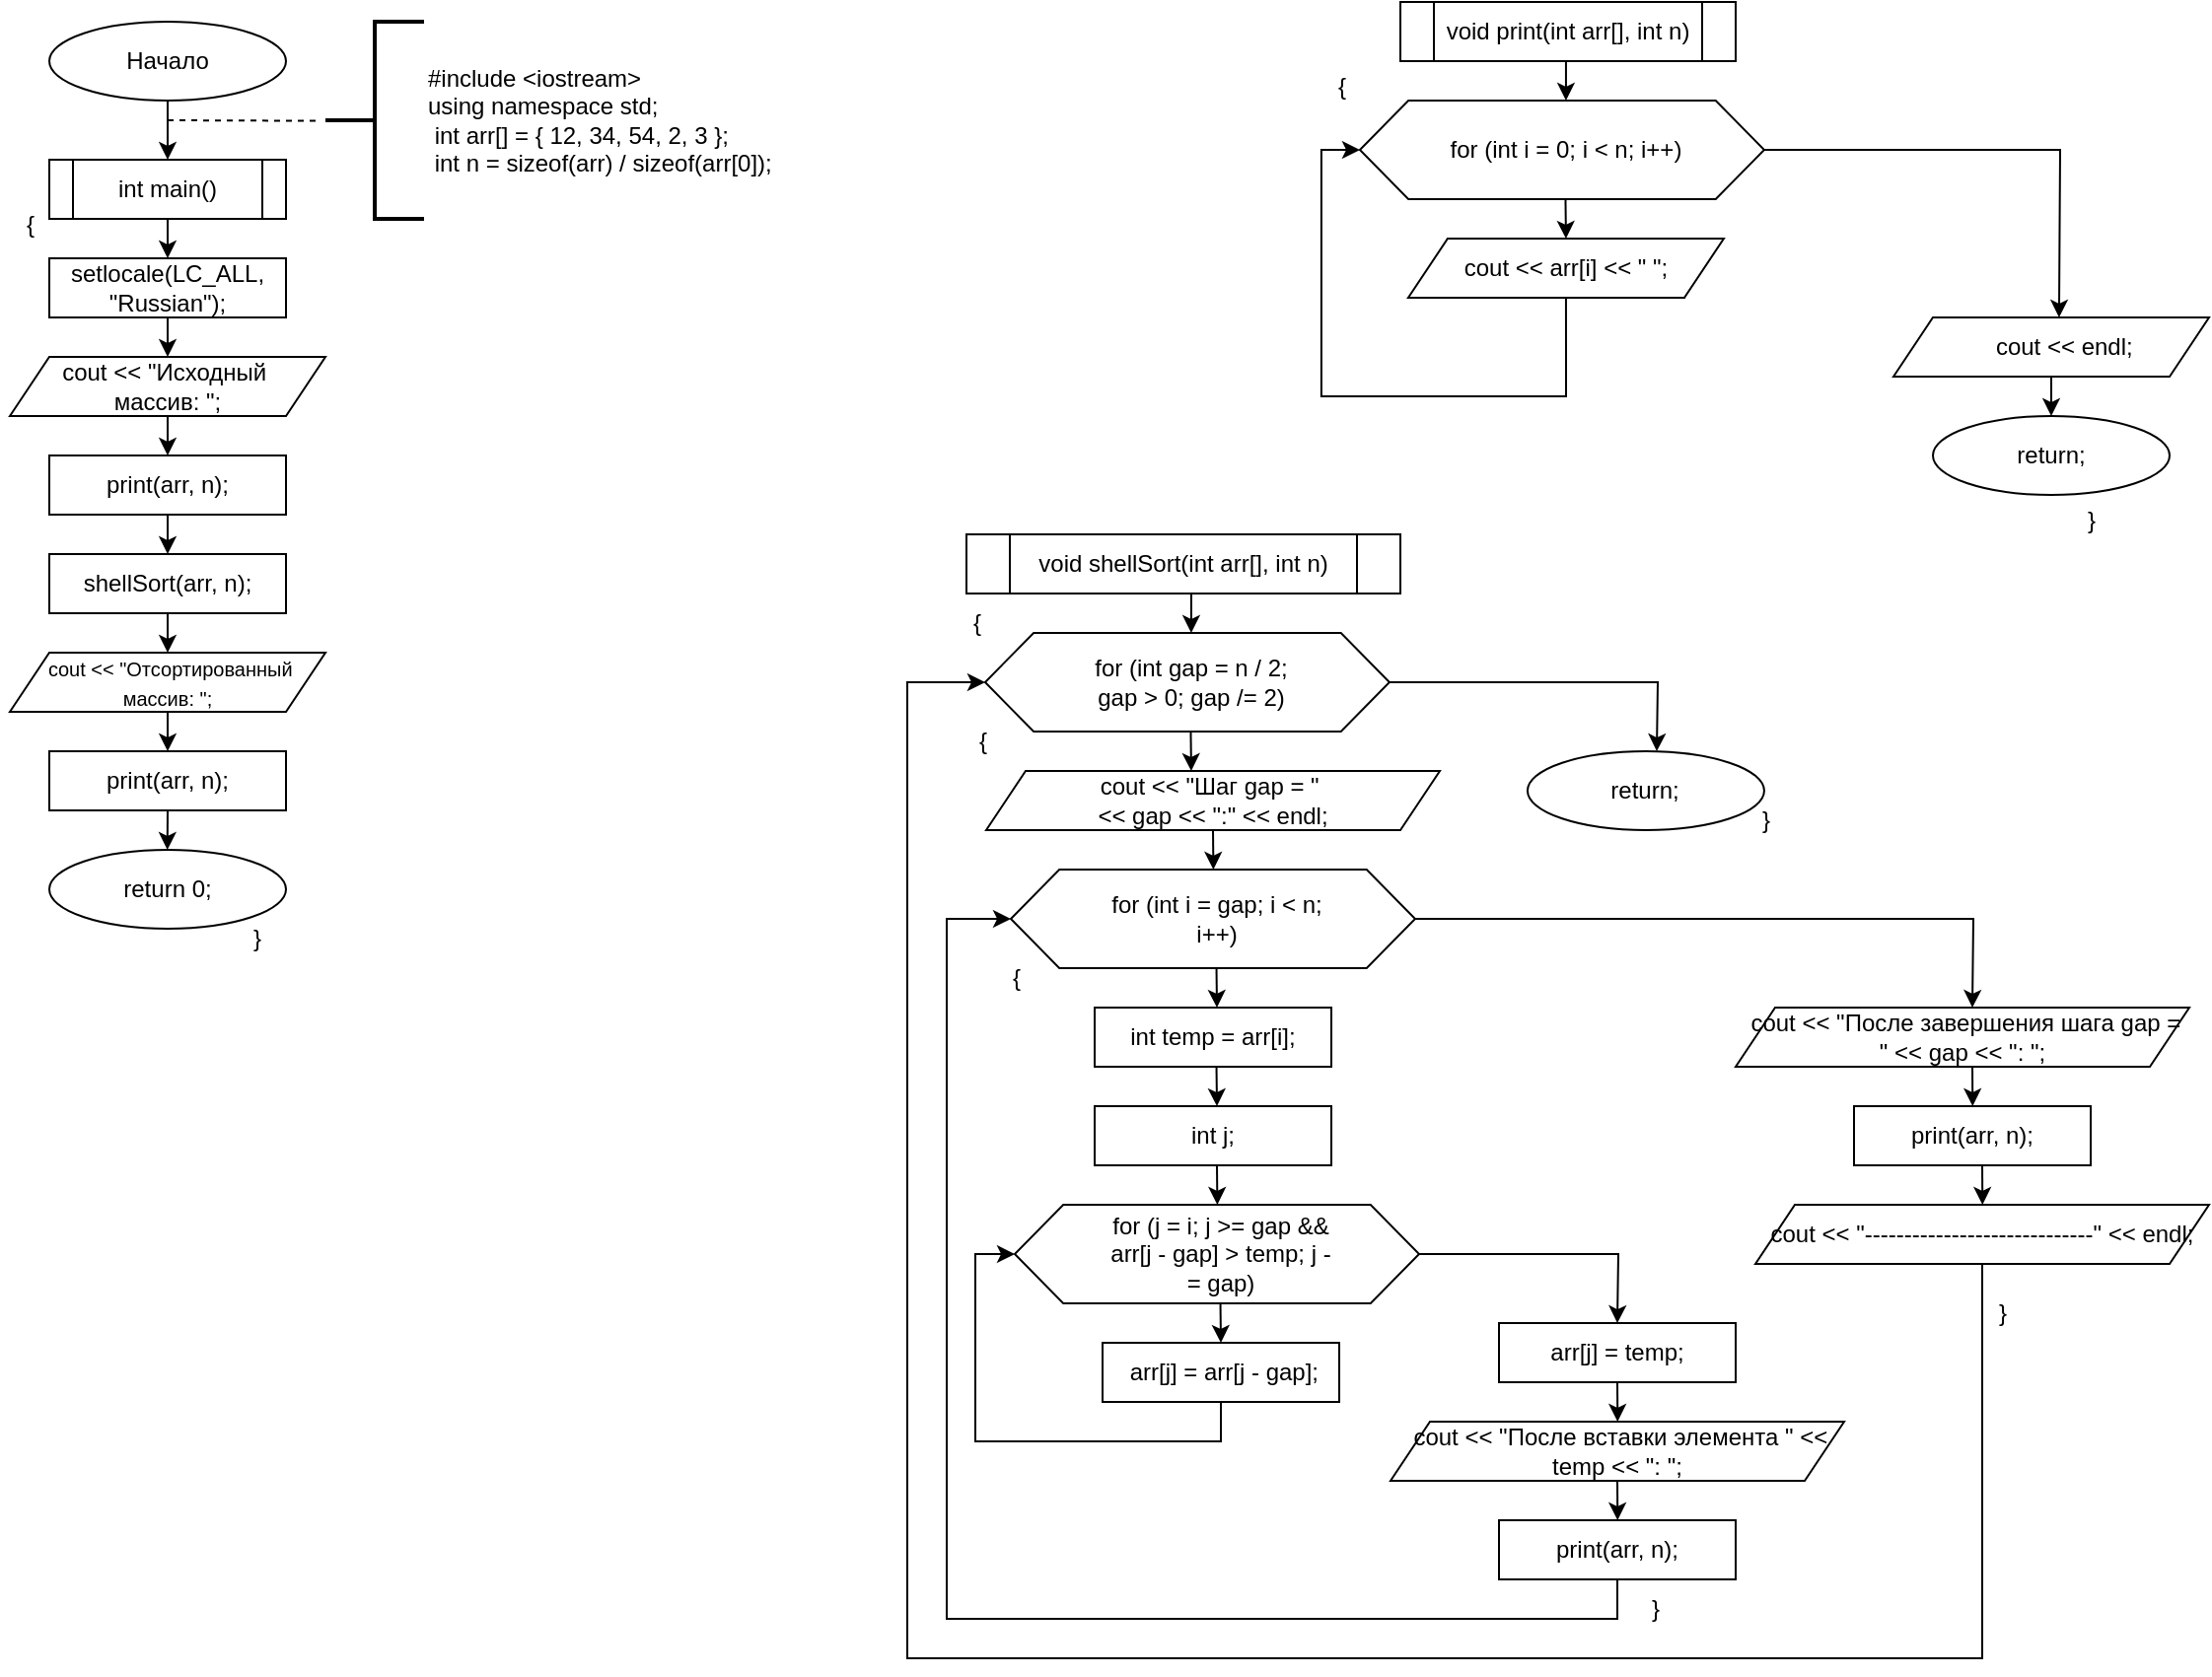 <mxfile version="26.0.9">
  <diagram name="Страница — 1" id="XgEPS8QHLNDwxUOhx42e">
    <mxGraphModel dx="1195" dy="697" grid="1" gridSize="10" guides="1" tooltips="1" connect="1" arrows="1" fold="1" page="1" pageScale="1" pageWidth="827" pageHeight="1169" math="0" shadow="0">
      <root>
        <mxCell id="0" />
        <mxCell id="1" parent="0" />
        <mxCell id="xbb6wfcZw14J6yzhfdy--1" value="" style="edgeStyle=orthogonalEdgeStyle;rounded=0;orthogonalLoop=1;jettySize=auto;html=1;" parent="1" source="xbb6wfcZw14J6yzhfdy--2" edge="1">
          <mxGeometry relative="1" as="geometry">
            <mxPoint x="115" y="130" as="targetPoint" />
          </mxGeometry>
        </mxCell>
        <mxCell id="xbb6wfcZw14J6yzhfdy--2" value="Начало" style="ellipse;whiteSpace=wrap;html=1;" parent="1" vertex="1">
          <mxGeometry x="55" y="60" width="120" height="40" as="geometry" />
        </mxCell>
        <mxCell id="xbb6wfcZw14J6yzhfdy--3" value="" style="edgeStyle=orthogonalEdgeStyle;rounded=0;orthogonalLoop=1;jettySize=auto;html=1;" parent="1" source="xbb6wfcZw14J6yzhfdy--4" edge="1">
          <mxGeometry relative="1" as="geometry">
            <mxPoint x="115" y="180" as="targetPoint" />
          </mxGeometry>
        </mxCell>
        <mxCell id="xbb6wfcZw14J6yzhfdy--4" value="int main()" style="shape=process;whiteSpace=wrap;html=1;backgroundOutline=1;" parent="1" vertex="1">
          <mxGeometry x="55" y="130" width="120" height="30" as="geometry" />
        </mxCell>
        <mxCell id="xbb6wfcZw14J6yzhfdy--7" value="setlocale(LC_ALL, &quot;Russian&quot;);" style="rounded=0;whiteSpace=wrap;html=1;" parent="1" vertex="1">
          <mxGeometry x="55" y="180" width="120" height="30" as="geometry" />
        </mxCell>
        <mxCell id="xbb6wfcZw14J6yzhfdy--8" value="" style="edgeStyle=orthogonalEdgeStyle;rounded=0;orthogonalLoop=1;jettySize=auto;html=1;" parent="1" edge="1">
          <mxGeometry relative="1" as="geometry">
            <mxPoint x="115" y="210" as="sourcePoint" />
            <mxPoint x="115" y="230" as="targetPoint" />
          </mxGeometry>
        </mxCell>
        <mxCell id="xbb6wfcZw14J6yzhfdy--9" value="&lt;div&gt;#include &amp;lt;iostream&amp;gt;&lt;/div&gt;&lt;div&gt;using namespace std;&lt;/div&gt;&lt;div&gt;&lt;div&gt;&amp;nbsp;int arr[] = { 12, 34, 54, 2, 3 };&lt;/div&gt;&lt;div&gt;&amp;nbsp;int n = sizeof(arr) / sizeof(arr[0]);&lt;/div&gt;&lt;/div&gt;" style="strokeWidth=2;html=1;shape=mxgraph.flowchart.annotation_2;align=left;labelPosition=right;pointerEvents=1;" parent="1" vertex="1">
          <mxGeometry x="195" y="60" width="50" height="100" as="geometry" />
        </mxCell>
        <mxCell id="xbb6wfcZw14J6yzhfdy--10" value="" style="endArrow=none;dashed=1;html=1;rounded=0;entryX=-0.04;entryY=0.503;entryDx=0;entryDy=0;entryPerimeter=0;" parent="1" target="xbb6wfcZw14J6yzhfdy--9" edge="1">
          <mxGeometry width="50" height="50" relative="1" as="geometry">
            <mxPoint x="115" y="110" as="sourcePoint" />
            <mxPoint x="185" y="110" as="targetPoint" />
          </mxGeometry>
        </mxCell>
        <mxCell id="xbb6wfcZw14J6yzhfdy--11" value="cout &amp;lt;&amp;lt; &quot;Исходный&amp;nbsp;&lt;div&gt;массив: &quot;;&lt;/div&gt;" style="shape=parallelogram;perimeter=parallelogramPerimeter;whiteSpace=wrap;html=1;fixedSize=1;" parent="1" vertex="1">
          <mxGeometry x="35" y="230" width="160" height="30" as="geometry" />
        </mxCell>
        <mxCell id="xbb6wfcZw14J6yzhfdy--12" value="" style="edgeStyle=orthogonalEdgeStyle;rounded=0;orthogonalLoop=1;jettySize=auto;html=1;" parent="1" edge="1">
          <mxGeometry relative="1" as="geometry">
            <mxPoint x="115" y="280" as="targetPoint" />
            <mxPoint x="115" y="260" as="sourcePoint" />
          </mxGeometry>
        </mxCell>
        <mxCell id="xbb6wfcZw14J6yzhfdy--13" value="print(arr, n);" style="rounded=0;whiteSpace=wrap;html=1;" parent="1" vertex="1">
          <mxGeometry x="55" y="280" width="120" height="30" as="geometry" />
        </mxCell>
        <mxCell id="xbb6wfcZw14J6yzhfdy--19" value="" style="edgeStyle=orthogonalEdgeStyle;rounded=0;orthogonalLoop=1;jettySize=auto;html=1;" parent="1" edge="1">
          <mxGeometry relative="1" as="geometry">
            <mxPoint x="115" y="330" as="targetPoint" />
            <mxPoint x="115" y="310" as="sourcePoint" />
          </mxGeometry>
        </mxCell>
        <mxCell id="xbb6wfcZw14J6yzhfdy--20" value="shellSort(arr, n);" style="rounded=0;whiteSpace=wrap;html=1;" parent="1" vertex="1">
          <mxGeometry x="55" y="330" width="120" height="30" as="geometry" />
        </mxCell>
        <mxCell id="xbb6wfcZw14J6yzhfdy--21" value="" style="edgeStyle=orthogonalEdgeStyle;rounded=0;orthogonalLoop=1;jettySize=auto;html=1;" parent="1" edge="1">
          <mxGeometry relative="1" as="geometry">
            <mxPoint x="115" y="360" as="sourcePoint" />
            <mxPoint x="115" y="380" as="targetPoint" />
          </mxGeometry>
        </mxCell>
        <mxCell id="xbb6wfcZw14J6yzhfdy--22" value="&lt;font style=&quot;font-size: 10px;&quot;&gt;&amp;nbsp;cout &amp;lt;&amp;lt; &quot;Отсортированный массив: &quot;;&lt;/font&gt;" style="shape=parallelogram;perimeter=parallelogramPerimeter;whiteSpace=wrap;html=1;fixedSize=1;" parent="1" vertex="1">
          <mxGeometry x="35" y="380" width="160" height="30" as="geometry" />
        </mxCell>
        <mxCell id="xbb6wfcZw14J6yzhfdy--23" value="" style="edgeStyle=orthogonalEdgeStyle;rounded=0;orthogonalLoop=1;jettySize=auto;html=1;" parent="1" edge="1">
          <mxGeometry relative="1" as="geometry">
            <mxPoint x="115" y="430" as="targetPoint" />
            <mxPoint x="115" y="410" as="sourcePoint" />
          </mxGeometry>
        </mxCell>
        <mxCell id="xbb6wfcZw14J6yzhfdy--26" style="edgeStyle=orthogonalEdgeStyle;rounded=0;orthogonalLoop=1;jettySize=auto;html=1;exitX=0.5;exitY=1;exitDx=0;exitDy=0;" parent="1" source="xbb6wfcZw14J6yzhfdy--24" edge="1">
          <mxGeometry relative="1" as="geometry">
            <mxPoint x="114.857" y="480" as="targetPoint" />
          </mxGeometry>
        </mxCell>
        <mxCell id="xbb6wfcZw14J6yzhfdy--24" value="print(arr, n);" style="rounded=0;whiteSpace=wrap;html=1;" parent="1" vertex="1">
          <mxGeometry x="55" y="430" width="120" height="30" as="geometry" />
        </mxCell>
        <mxCell id="xbb6wfcZw14J6yzhfdy--27" value="return 0;" style="ellipse;whiteSpace=wrap;html=1;" parent="1" vertex="1">
          <mxGeometry x="55" y="480" width="120" height="40" as="geometry" />
        </mxCell>
        <mxCell id="xbb6wfcZw14J6yzhfdy--28" value="}" style="text;html=1;align=center;verticalAlign=middle;resizable=0;points=[];autosize=1;strokeColor=none;fillColor=none;" parent="1" vertex="1">
          <mxGeometry x="145" y="510" width="30" height="30" as="geometry" />
        </mxCell>
        <mxCell id="xbb6wfcZw14J6yzhfdy--29" value="{" style="text;html=1;align=center;verticalAlign=middle;resizable=0;points=[];autosize=1;strokeColor=none;fillColor=none;" parent="1" vertex="1">
          <mxGeometry x="30" y="148" width="30" height="30" as="geometry" />
        </mxCell>
        <mxCell id="xbb6wfcZw14J6yzhfdy--30" value="void print(int arr[], int n)" style="shape=process;whiteSpace=wrap;html=1;backgroundOutline=1;" parent="1" vertex="1">
          <mxGeometry x="740" y="50" width="170" height="30" as="geometry" />
        </mxCell>
        <mxCell id="xbb6wfcZw14J6yzhfdy--40" value="" style="edgeStyle=orthogonalEdgeStyle;rounded=0;orthogonalLoop=1;jettySize=auto;html=1;" parent="1" edge="1">
          <mxGeometry relative="1" as="geometry">
            <mxPoint x="823.971" y="80" as="sourcePoint" />
            <mxPoint x="823.971" y="100" as="targetPoint" />
          </mxGeometry>
        </mxCell>
        <mxCell id="xbb6wfcZw14J6yzhfdy--41" style="edgeStyle=orthogonalEdgeStyle;rounded=0;orthogonalLoop=1;jettySize=auto;html=1;exitX=1;exitY=0.5;exitDx=0;exitDy=0;" parent="1" source="xbb6wfcZw14J6yzhfdy--42" edge="1">
          <mxGeometry relative="1" as="geometry">
            <mxPoint x="1073.971" y="210" as="targetPoint" />
          </mxGeometry>
        </mxCell>
        <mxCell id="xbb6wfcZw14J6yzhfdy--42" value="" style="verticalLabelPosition=bottom;verticalAlign=top;html=1;shape=hexagon;perimeter=hexagonPerimeter2;arcSize=6;size=0.12;" parent="1" vertex="1">
          <mxGeometry x="719.471" y="100" width="205" height="50" as="geometry" />
        </mxCell>
        <mxCell id="xbb6wfcZw14J6yzhfdy--43" value="" style="edgeStyle=orthogonalEdgeStyle;rounded=0;orthogonalLoop=1;jettySize=auto;html=1;" parent="1" edge="1">
          <mxGeometry relative="1" as="geometry">
            <mxPoint x="823.731" y="150" as="sourcePoint" />
            <mxPoint x="823.971" y="170" as="targetPoint" />
          </mxGeometry>
        </mxCell>
        <mxCell id="xbb6wfcZw14J6yzhfdy--44" value="for (int i = 0; i &amp;lt; n; i++)" style="text;html=1;align=center;verticalAlign=middle;whiteSpace=wrap;rounded=0;" parent="1" vertex="1">
          <mxGeometry x="763.971" y="110" width="120" height="30" as="geometry" />
        </mxCell>
        <mxCell id="xbb6wfcZw14J6yzhfdy--45" value="" style="edgeStyle=orthogonalEdgeStyle;rounded=0;orthogonalLoop=1;jettySize=auto;html=1;entryX=0;entryY=0.5;entryDx=0;entryDy=0;" parent="1" target="xbb6wfcZw14J6yzhfdy--42" edge="1">
          <mxGeometry relative="1" as="geometry">
            <mxPoint x="823.971" y="200" as="sourcePoint" />
            <mxPoint x="703.971" y="170" as="targetPoint" />
            <Array as="points">
              <mxPoint x="823.971" y="250" />
              <mxPoint x="699.971" y="250" />
              <mxPoint x="699.971" y="125" />
            </Array>
          </mxGeometry>
        </mxCell>
        <mxCell id="xbb6wfcZw14J6yzhfdy--46" value="a[i] = rand() % 25;" style="rounded=0;whiteSpace=wrap;html=1;" parent="1" vertex="1">
          <mxGeometry x="763.971" y="170" width="120" height="30" as="geometry" />
        </mxCell>
        <mxCell id="xbb6wfcZw14J6yzhfdy--47" value="cout &amp;lt;&amp;lt; arr[i] &amp;lt;&amp;lt; &quot; &quot;;" style="shape=parallelogram;perimeter=parallelogramPerimeter;whiteSpace=wrap;html=1;fixedSize=1;" parent="1" vertex="1">
          <mxGeometry x="743.97" y="170" width="160" height="30" as="geometry" />
        </mxCell>
        <mxCell id="xbb6wfcZw14J6yzhfdy--49" style="edgeStyle=orthogonalEdgeStyle;rounded=0;orthogonalLoop=1;jettySize=auto;html=1;exitX=0.5;exitY=1;exitDx=0;exitDy=0;" parent="1" source="xbb6wfcZw14J6yzhfdy--48" edge="1">
          <mxGeometry relative="1" as="geometry">
            <mxPoint x="1070" y="260" as="targetPoint" />
          </mxGeometry>
        </mxCell>
        <mxCell id="xbb6wfcZw14J6yzhfdy--48" value="&lt;div&gt;&amp;nbsp; &amp;nbsp; cout &amp;lt;&amp;lt; endl;&lt;/div&gt;" style="shape=parallelogram;perimeter=parallelogramPerimeter;whiteSpace=wrap;html=1;fixedSize=1;" parent="1" vertex="1">
          <mxGeometry x="990" y="210" width="160" height="30" as="geometry" />
        </mxCell>
        <mxCell id="xbb6wfcZw14J6yzhfdy--50" value="return;" style="ellipse;whiteSpace=wrap;html=1;" parent="1" vertex="1">
          <mxGeometry x="1010" y="260" width="120" height="40" as="geometry" />
        </mxCell>
        <mxCell id="xbb6wfcZw14J6yzhfdy--51" value="{" style="text;html=1;align=center;verticalAlign=middle;resizable=0;points=[];autosize=1;strokeColor=none;fillColor=none;" parent="1" vertex="1">
          <mxGeometry x="695" y="78" width="30" height="30" as="geometry" />
        </mxCell>
        <mxCell id="xbb6wfcZw14J6yzhfdy--52" value="}" style="text;html=1;align=center;verticalAlign=middle;resizable=0;points=[];autosize=1;strokeColor=none;fillColor=none;" parent="1" vertex="1">
          <mxGeometry x="1075" y="298" width="30" height="30" as="geometry" />
        </mxCell>
        <mxCell id="xbb6wfcZw14J6yzhfdy--53" value="&lt;div&gt;void shellSort(int arr[], int n)&lt;/div&gt;" style="shape=process;whiteSpace=wrap;html=1;backgroundOutline=1;" parent="1" vertex="1">
          <mxGeometry x="520" y="320" width="220" height="30" as="geometry" />
        </mxCell>
        <mxCell id="xbb6wfcZw14J6yzhfdy--56" value="" style="edgeStyle=orthogonalEdgeStyle;rounded=0;orthogonalLoop=1;jettySize=auto;html=1;" parent="1" edge="1">
          <mxGeometry relative="1" as="geometry">
            <mxPoint x="633.971" y="350" as="sourcePoint" />
            <mxPoint x="633.971" y="370" as="targetPoint" />
          </mxGeometry>
        </mxCell>
        <mxCell id="xbb6wfcZw14J6yzhfdy--95" style="edgeStyle=orthogonalEdgeStyle;rounded=0;orthogonalLoop=1;jettySize=auto;html=1;exitX=1;exitY=0.5;exitDx=0;exitDy=0;" parent="1" source="xbb6wfcZw14J6yzhfdy--58" edge="1">
          <mxGeometry relative="1" as="geometry">
            <mxPoint x="870" y="430" as="targetPoint" />
          </mxGeometry>
        </mxCell>
        <mxCell id="xbb6wfcZw14J6yzhfdy--58" value="" style="verticalLabelPosition=bottom;verticalAlign=top;html=1;shape=hexagon;perimeter=hexagonPerimeter2;arcSize=6;size=0.12;" parent="1" vertex="1">
          <mxGeometry x="529.471" y="370" width="205" height="50" as="geometry" />
        </mxCell>
        <mxCell id="xbb6wfcZw14J6yzhfdy--59" value="" style="edgeStyle=orthogonalEdgeStyle;rounded=0;orthogonalLoop=1;jettySize=auto;html=1;" parent="1" edge="1">
          <mxGeometry relative="1" as="geometry">
            <mxPoint x="633.731" y="420" as="sourcePoint" />
            <mxPoint x="633.971" y="440" as="targetPoint" />
          </mxGeometry>
        </mxCell>
        <mxCell id="xbb6wfcZw14J6yzhfdy--60" value="for (int gap = n / 2; gap &amp;gt; 0; gap /= 2)" style="text;html=1;align=center;verticalAlign=middle;whiteSpace=wrap;rounded=0;" parent="1" vertex="1">
          <mxGeometry x="573.971" y="380" width="120" height="30" as="geometry" />
        </mxCell>
        <mxCell id="xbb6wfcZw14J6yzhfdy--64" style="edgeStyle=orthogonalEdgeStyle;rounded=0;orthogonalLoop=1;jettySize=auto;html=1;exitX=0.5;exitY=1;exitDx=0;exitDy=0;" parent="1" source="xbb6wfcZw14J6yzhfdy--63" edge="1">
          <mxGeometry relative="1" as="geometry">
            <mxPoint x="645.2" y="490" as="targetPoint" />
          </mxGeometry>
        </mxCell>
        <mxCell id="xbb6wfcZw14J6yzhfdy--63" value="cout &amp;lt;&amp;lt; &quot;Шаг gap = &quot;&amp;nbsp;&lt;div&gt;&amp;lt;&amp;lt; gap &amp;lt;&amp;lt; &quot;:&quot; &amp;lt;&amp;lt; endl;&lt;/div&gt;" style="shape=parallelogram;perimeter=parallelogramPerimeter;whiteSpace=wrap;html=1;fixedSize=1;" parent="1" vertex="1">
          <mxGeometry x="530" y="440" width="230" height="30" as="geometry" />
        </mxCell>
        <mxCell id="xbb6wfcZw14J6yzhfdy--88" style="edgeStyle=orthogonalEdgeStyle;rounded=0;orthogonalLoop=1;jettySize=auto;html=1;exitX=1;exitY=0.5;exitDx=0;exitDy=0;" parent="1" source="xbb6wfcZw14J6yzhfdy--67" edge="1">
          <mxGeometry relative="1" as="geometry">
            <mxPoint x="1030" y="560" as="targetPoint" />
          </mxGeometry>
        </mxCell>
        <mxCell id="xbb6wfcZw14J6yzhfdy--67" value="" style="verticalLabelPosition=bottom;verticalAlign=top;html=1;shape=hexagon;perimeter=hexagonPerimeter2;arcSize=6;size=0.12;" parent="1" vertex="1">
          <mxGeometry x="542.501" y="490" width="205" height="50" as="geometry" />
        </mxCell>
        <mxCell id="xbb6wfcZw14J6yzhfdy--68" value="" style="edgeStyle=orthogonalEdgeStyle;rounded=0;orthogonalLoop=1;jettySize=auto;html=1;" parent="1" edge="1">
          <mxGeometry relative="1" as="geometry">
            <mxPoint x="646.761" y="540" as="sourcePoint" />
            <mxPoint x="647.001" y="560" as="targetPoint" />
          </mxGeometry>
        </mxCell>
        <mxCell id="xbb6wfcZw14J6yzhfdy--69" value="for (int i = gap; i &amp;lt; n; i++)" style="text;html=1;align=center;verticalAlign=middle;whiteSpace=wrap;rounded=0;" parent="1" vertex="1">
          <mxGeometry x="587.001" y="500" width="120" height="30" as="geometry" />
        </mxCell>
        <mxCell id="xbb6wfcZw14J6yzhfdy--70" value="int temp = arr[i];" style="rounded=0;whiteSpace=wrap;html=1;" parent="1" vertex="1">
          <mxGeometry x="585" y="560" width="120" height="30" as="geometry" />
        </mxCell>
        <mxCell id="xbb6wfcZw14J6yzhfdy--71" value="" style="edgeStyle=orthogonalEdgeStyle;rounded=0;orthogonalLoop=1;jettySize=auto;html=1;" parent="1" edge="1">
          <mxGeometry relative="1" as="geometry">
            <mxPoint x="646.761" y="590" as="sourcePoint" />
            <mxPoint x="647.001" y="610" as="targetPoint" />
          </mxGeometry>
        </mxCell>
        <mxCell id="xbb6wfcZw14J6yzhfdy--72" value="int j;" style="rounded=0;whiteSpace=wrap;html=1;" parent="1" vertex="1">
          <mxGeometry x="585" y="610" width="120" height="30" as="geometry" />
        </mxCell>
        <mxCell id="xbb6wfcZw14J6yzhfdy--75" style="edgeStyle=orthogonalEdgeStyle;rounded=0;orthogonalLoop=1;jettySize=auto;html=1;exitX=0.5;exitY=1;exitDx=0;exitDy=0;" parent="1" edge="1">
          <mxGeometry relative="1" as="geometry">
            <mxPoint x="647.2" y="660" as="targetPoint" />
            <mxPoint x="647" y="640" as="sourcePoint" />
          </mxGeometry>
        </mxCell>
        <mxCell id="xbb6wfcZw14J6yzhfdy--81" style="edgeStyle=orthogonalEdgeStyle;rounded=0;orthogonalLoop=1;jettySize=auto;html=1;exitX=1;exitY=0.5;exitDx=0;exitDy=0;" parent="1" source="xbb6wfcZw14J6yzhfdy--76" edge="1">
          <mxGeometry relative="1" as="geometry">
            <mxPoint x="850" y="720" as="targetPoint" />
          </mxGeometry>
        </mxCell>
        <mxCell id="xbb6wfcZw14J6yzhfdy--76" value="" style="verticalLabelPosition=bottom;verticalAlign=top;html=1;shape=hexagon;perimeter=hexagonPerimeter2;arcSize=6;size=0.12;" parent="1" vertex="1">
          <mxGeometry x="544.501" y="660" width="205" height="50" as="geometry" />
        </mxCell>
        <mxCell id="xbb6wfcZw14J6yzhfdy--77" value="" style="edgeStyle=orthogonalEdgeStyle;rounded=0;orthogonalLoop=1;jettySize=auto;html=1;" parent="1" edge="1">
          <mxGeometry relative="1" as="geometry">
            <mxPoint x="648.761" y="710" as="sourcePoint" />
            <mxPoint x="649.001" y="730" as="targetPoint" />
          </mxGeometry>
        </mxCell>
        <mxCell id="xbb6wfcZw14J6yzhfdy--78" value="for (j = i; j &amp;gt;= gap &amp;amp;&amp;amp; arr[j - gap] &amp;gt; temp; j -= gap)" style="text;html=1;align=center;verticalAlign=middle;whiteSpace=wrap;rounded=0;" parent="1" vertex="1">
          <mxGeometry x="589.001" y="670" width="120" height="30" as="geometry" />
        </mxCell>
        <mxCell id="xbb6wfcZw14J6yzhfdy--80" style="edgeStyle=orthogonalEdgeStyle;rounded=0;orthogonalLoop=1;jettySize=auto;html=1;exitX=0.5;exitY=1;exitDx=0;exitDy=0;entryX=0;entryY=0.5;entryDx=0;entryDy=0;" parent="1" source="xbb6wfcZw14J6yzhfdy--79" target="xbb6wfcZw14J6yzhfdy--76" edge="1">
          <mxGeometry relative="1" as="geometry" />
        </mxCell>
        <mxCell id="xbb6wfcZw14J6yzhfdy--79" value="&amp;nbsp;arr[j] = arr[j - gap];" style="rounded=0;whiteSpace=wrap;html=1;" parent="1" vertex="1">
          <mxGeometry x="589" y="730" width="120" height="30" as="geometry" />
        </mxCell>
        <mxCell id="xbb6wfcZw14J6yzhfdy--83" style="edgeStyle=orthogonalEdgeStyle;rounded=0;orthogonalLoop=1;jettySize=auto;html=1;exitX=0.5;exitY=1;exitDx=0;exitDy=0;" parent="1" source="xbb6wfcZw14J6yzhfdy--82" edge="1">
          <mxGeometry relative="1" as="geometry">
            <mxPoint x="850.143" y="770" as="targetPoint" />
          </mxGeometry>
        </mxCell>
        <mxCell id="xbb6wfcZw14J6yzhfdy--82" value="arr[j] = temp;" style="rounded=0;whiteSpace=wrap;html=1;" parent="1" vertex="1">
          <mxGeometry x="790" y="720" width="120" height="30" as="geometry" />
        </mxCell>
        <mxCell id="xbb6wfcZw14J6yzhfdy--85" style="edgeStyle=orthogonalEdgeStyle;rounded=0;orthogonalLoop=1;jettySize=auto;html=1;exitX=0.5;exitY=1;exitDx=0;exitDy=0;" parent="1" source="xbb6wfcZw14J6yzhfdy--84" edge="1">
          <mxGeometry relative="1" as="geometry">
            <mxPoint x="850.143" y="820" as="targetPoint" />
          </mxGeometry>
        </mxCell>
        <mxCell id="xbb6wfcZw14J6yzhfdy--84" value="&amp;nbsp;cout &amp;lt;&amp;lt; &quot;После вставки элемента &quot; &amp;lt;&amp;lt; temp &amp;lt;&amp;lt; &quot;: &quot;;" style="shape=parallelogram;perimeter=parallelogramPerimeter;whiteSpace=wrap;html=1;fixedSize=1;" parent="1" vertex="1">
          <mxGeometry x="735" y="770" width="230" height="30" as="geometry" />
        </mxCell>
        <mxCell id="xbb6wfcZw14J6yzhfdy--87" style="edgeStyle=orthogonalEdgeStyle;rounded=0;orthogonalLoop=1;jettySize=auto;html=1;exitX=0.5;exitY=1;exitDx=0;exitDy=0;entryX=0;entryY=0.5;entryDx=0;entryDy=0;" parent="1" source="xbb6wfcZw14J6yzhfdy--86" target="xbb6wfcZw14J6yzhfdy--67" edge="1">
          <mxGeometry relative="1" as="geometry">
            <Array as="points">
              <mxPoint x="850" y="870" />
              <mxPoint x="510" y="870" />
              <mxPoint x="510" y="515" />
            </Array>
          </mxGeometry>
        </mxCell>
        <mxCell id="xbb6wfcZw14J6yzhfdy--86" value="print(arr, n);" style="rounded=0;whiteSpace=wrap;html=1;" parent="1" vertex="1">
          <mxGeometry x="790" y="820" width="120" height="30" as="geometry" />
        </mxCell>
        <mxCell id="xbb6wfcZw14J6yzhfdy--89" value="&amp;nbsp;cout &amp;lt;&amp;lt; &quot;После завершения шага gap = &quot; &amp;lt;&amp;lt; gap &amp;lt;&amp;lt; &quot;: &quot;;" style="shape=parallelogram;perimeter=parallelogramPerimeter;whiteSpace=wrap;html=1;fixedSize=1;" parent="1" vertex="1">
          <mxGeometry x="910" y="560" width="230" height="30" as="geometry" />
        </mxCell>
        <mxCell id="xbb6wfcZw14J6yzhfdy--90" style="edgeStyle=orthogonalEdgeStyle;rounded=0;orthogonalLoop=1;jettySize=auto;html=1;exitX=0.5;exitY=1;exitDx=0;exitDy=0;" parent="1" edge="1">
          <mxGeometry relative="1" as="geometry">
            <mxPoint x="1030.143" y="610" as="targetPoint" />
            <mxPoint x="1030" y="590" as="sourcePoint" />
          </mxGeometry>
        </mxCell>
        <mxCell id="xbb6wfcZw14J6yzhfdy--91" value="print(arr, n);" style="rounded=0;whiteSpace=wrap;html=1;" parent="1" vertex="1">
          <mxGeometry x="970" y="610" width="120" height="30" as="geometry" />
        </mxCell>
        <mxCell id="xbb6wfcZw14J6yzhfdy--92" style="edgeStyle=orthogonalEdgeStyle;rounded=0;orthogonalLoop=1;jettySize=auto;html=1;exitX=0.5;exitY=1;exitDx=0;exitDy=0;" parent="1" edge="1">
          <mxGeometry relative="1" as="geometry">
            <mxPoint x="1035.143" y="660" as="targetPoint" />
            <mxPoint x="1035" y="640" as="sourcePoint" />
          </mxGeometry>
        </mxCell>
        <mxCell id="xbb6wfcZw14J6yzhfdy--94" style="edgeStyle=orthogonalEdgeStyle;rounded=0;orthogonalLoop=1;jettySize=auto;html=1;exitX=0.5;exitY=1;exitDx=0;exitDy=0;entryX=0;entryY=0.5;entryDx=0;entryDy=0;" parent="1" source="xbb6wfcZw14J6yzhfdy--93" target="xbb6wfcZw14J6yzhfdy--58" edge="1">
          <mxGeometry relative="1" as="geometry">
            <Array as="points">
              <mxPoint x="1035" y="890" />
              <mxPoint x="490" y="890" />
              <mxPoint x="490" y="395" />
            </Array>
          </mxGeometry>
        </mxCell>
        <mxCell id="xbb6wfcZw14J6yzhfdy--93" value="cout &amp;lt;&amp;lt; &quot;-----------------------------&quot; &amp;lt;&amp;lt; endl;" style="shape=parallelogram;perimeter=parallelogramPerimeter;whiteSpace=wrap;html=1;fixedSize=1;" parent="1" vertex="1">
          <mxGeometry x="920" y="660" width="230" height="30" as="geometry" />
        </mxCell>
        <mxCell id="xbb6wfcZw14J6yzhfdy--96" value="return;" style="ellipse;whiteSpace=wrap;html=1;" parent="1" vertex="1">
          <mxGeometry x="804.47" y="430" width="120" height="40" as="geometry" />
        </mxCell>
        <mxCell id="xbb6wfcZw14J6yzhfdy--97" value="}" style="text;html=1;align=center;verticalAlign=middle;resizable=0;points=[];autosize=1;strokeColor=none;fillColor=none;" parent="1" vertex="1">
          <mxGeometry x="910" y="450" width="30" height="30" as="geometry" />
        </mxCell>
        <mxCell id="xbb6wfcZw14J6yzhfdy--98" value="{" style="text;html=1;align=center;verticalAlign=middle;resizable=0;points=[];autosize=1;strokeColor=none;fillColor=none;" parent="1" vertex="1">
          <mxGeometry x="510" y="350" width="30" height="30" as="geometry" />
        </mxCell>
        <mxCell id="xbb6wfcZw14J6yzhfdy--99" value="{" style="text;html=1;align=center;verticalAlign=middle;resizable=0;points=[];autosize=1;strokeColor=none;fillColor=none;" parent="1" vertex="1">
          <mxGeometry x="512.5" y="410" width="30" height="30" as="geometry" />
        </mxCell>
        <mxCell id="xbb6wfcZw14J6yzhfdy--100" value="{" style="text;html=1;align=center;verticalAlign=middle;resizable=0;points=[];autosize=1;strokeColor=none;fillColor=none;" parent="1" vertex="1">
          <mxGeometry x="530" y="530" width="30" height="30" as="geometry" />
        </mxCell>
        <mxCell id="xbb6wfcZw14J6yzhfdy--101" value="}" style="text;html=1;align=center;verticalAlign=middle;resizable=0;points=[];autosize=1;strokeColor=none;fillColor=none;" parent="1" vertex="1">
          <mxGeometry x="853.97" y="850" width="30" height="30" as="geometry" />
        </mxCell>
        <mxCell id="xbb6wfcZw14J6yzhfdy--102" value="}" style="text;html=1;align=center;verticalAlign=middle;resizable=0;points=[];autosize=1;strokeColor=none;fillColor=none;" parent="1" vertex="1">
          <mxGeometry x="1030" y="700" width="30" height="30" as="geometry" />
        </mxCell>
      </root>
    </mxGraphModel>
  </diagram>
</mxfile>
